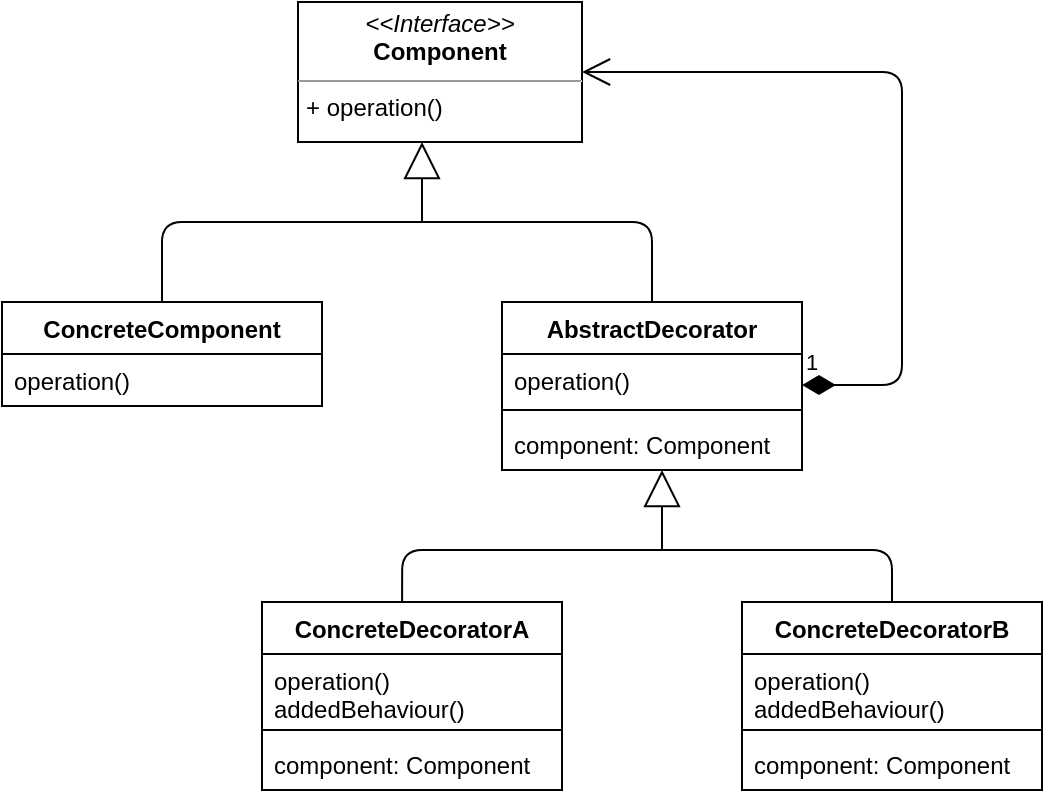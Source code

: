 <mxfile version="14.8.0" type="device"><diagram id="C5RBs43oDa-KdzZeNtuy" name="Page-1"><mxGraphModel dx="946" dy="527" grid="1" gridSize="10" guides="1" tooltips="1" connect="1" arrows="1" fold="1" page="1" pageScale="1" pageWidth="827" pageHeight="1169" math="0" shadow="0"><root><mxCell id="WIyWlLk6GJQsqaUBKTNV-0"/><mxCell id="WIyWlLk6GJQsqaUBKTNV-1" parent="WIyWlLk6GJQsqaUBKTNV-0"/><mxCell id="xpm_eifjl7IR6TQl28QM-5" value="ConcreteComponent" style="swimlane;fontStyle=1;align=center;verticalAlign=top;childLayout=stackLayout;horizontal=1;startSize=26;horizontalStack=0;resizeParent=1;resizeParentMax=0;resizeLast=0;collapsible=1;marginBottom=0;" vertex="1" parent="WIyWlLk6GJQsqaUBKTNV-1"><mxGeometry x="140" y="240" width="160" height="52" as="geometry"><mxRectangle x="320" y="100" width="100" height="26" as="alternateBounds"/></mxGeometry></mxCell><mxCell id="xpm_eifjl7IR6TQl28QM-6" value="operation()" style="text;strokeColor=none;fillColor=none;align=left;verticalAlign=top;spacingLeft=4;spacingRight=4;overflow=hidden;rotatable=0;points=[[0,0.5],[1,0.5]];portConstraint=eastwest;" vertex="1" parent="xpm_eifjl7IR6TQl28QM-5"><mxGeometry y="26" width="160" height="26" as="geometry"/></mxCell><mxCell id="xpm_eifjl7IR6TQl28QM-7" value="AbstractDecorator" style="swimlane;fontStyle=1;align=center;verticalAlign=top;childLayout=stackLayout;horizontal=1;startSize=26;horizontalStack=0;resizeParent=1;resizeParentMax=0;resizeLast=0;collapsible=1;marginBottom=0;" vertex="1" parent="WIyWlLk6GJQsqaUBKTNV-1"><mxGeometry x="390" y="240" width="150" height="84" as="geometry"><mxRectangle x="320" y="100" width="100" height="26" as="alternateBounds"/></mxGeometry></mxCell><mxCell id="xpm_eifjl7IR6TQl28QM-8" value="operation()" style="text;strokeColor=none;fillColor=none;align=left;verticalAlign=top;spacingLeft=4;spacingRight=4;overflow=hidden;rotatable=0;points=[[0,0.5],[1,0.5]];portConstraint=eastwest;" vertex="1" parent="xpm_eifjl7IR6TQl28QM-7"><mxGeometry y="26" width="150" height="24" as="geometry"/></mxCell><mxCell id="xpm_eifjl7IR6TQl28QM-15" value="" style="line;strokeWidth=1;fillColor=none;align=left;verticalAlign=middle;spacingTop=-1;spacingLeft=3;spacingRight=3;rotatable=0;labelPosition=right;points=[];portConstraint=eastwest;" vertex="1" parent="xpm_eifjl7IR6TQl28QM-7"><mxGeometry y="50" width="150" height="8" as="geometry"/></mxCell><mxCell id="xpm_eifjl7IR6TQl28QM-14" value="component: Component" style="text;strokeColor=none;fillColor=none;align=left;verticalAlign=top;spacingLeft=4;spacingRight=4;overflow=hidden;rotatable=0;points=[[0,0.5],[1,0.5]];portConstraint=eastwest;" vertex="1" parent="xpm_eifjl7IR6TQl28QM-7"><mxGeometry y="58" width="150" height="26" as="geometry"/></mxCell><mxCell id="xpm_eifjl7IR6TQl28QM-18" value="&lt;p style=&quot;margin: 0px ; margin-top: 4px ; text-align: center&quot;&gt;&lt;i&gt;&amp;lt;&amp;lt;Interface&amp;gt;&amp;gt;&lt;/i&gt;&lt;br&gt;&lt;b&gt;Component&lt;/b&gt;&lt;/p&gt;&lt;hr size=&quot;1&quot;&gt;&lt;p style=&quot;margin: 0px ; margin-left: 4px&quot;&gt;+ operation()&lt;br&gt;&lt;/p&gt;" style="verticalAlign=top;align=left;overflow=fill;fontSize=12;fontFamily=Helvetica;html=1;" vertex="1" parent="WIyWlLk6GJQsqaUBKTNV-1"><mxGeometry x="288" y="90" width="142" height="70" as="geometry"/></mxCell><mxCell id="xpm_eifjl7IR6TQl28QM-19" value="ConcreteDecoratorB" style="swimlane;fontStyle=1;align=center;verticalAlign=top;childLayout=stackLayout;horizontal=1;startSize=26;horizontalStack=0;resizeParent=1;resizeParentMax=0;resizeLast=0;collapsible=1;marginBottom=0;" vertex="1" parent="WIyWlLk6GJQsqaUBKTNV-1"><mxGeometry x="510" y="390" width="150" height="94" as="geometry"><mxRectangle x="320" y="100" width="100" height="26" as="alternateBounds"/></mxGeometry></mxCell><mxCell id="xpm_eifjl7IR6TQl28QM-20" value="operation()&#10;addedBehaviour()" style="text;strokeColor=none;fillColor=none;align=left;verticalAlign=top;spacingLeft=4;spacingRight=4;overflow=hidden;rotatable=0;points=[[0,0.5],[1,0.5]];portConstraint=eastwest;" vertex="1" parent="xpm_eifjl7IR6TQl28QM-19"><mxGeometry y="26" width="150" height="34" as="geometry"/></mxCell><mxCell id="xpm_eifjl7IR6TQl28QM-21" value="" style="line;strokeWidth=1;fillColor=none;align=left;verticalAlign=middle;spacingTop=-1;spacingLeft=3;spacingRight=3;rotatable=0;labelPosition=right;points=[];portConstraint=eastwest;" vertex="1" parent="xpm_eifjl7IR6TQl28QM-19"><mxGeometry y="60" width="150" height="8" as="geometry"/></mxCell><mxCell id="xpm_eifjl7IR6TQl28QM-22" value="component: Component" style="text;strokeColor=none;fillColor=none;align=left;verticalAlign=top;spacingLeft=4;spacingRight=4;overflow=hidden;rotatable=0;points=[[0,0.5],[1,0.5]];portConstraint=eastwest;" vertex="1" parent="xpm_eifjl7IR6TQl28QM-19"><mxGeometry y="68" width="150" height="26" as="geometry"/></mxCell><mxCell id="xpm_eifjl7IR6TQl28QM-23" value="ConcreteDecoratorA" style="swimlane;fontStyle=1;align=center;verticalAlign=top;childLayout=stackLayout;horizontal=1;startSize=26;horizontalStack=0;resizeParent=1;resizeParentMax=0;resizeLast=0;collapsible=1;marginBottom=0;" vertex="1" parent="WIyWlLk6GJQsqaUBKTNV-1"><mxGeometry x="270" y="390" width="150" height="94" as="geometry"><mxRectangle x="320" y="100" width="100" height="26" as="alternateBounds"/></mxGeometry></mxCell><mxCell id="xpm_eifjl7IR6TQl28QM-24" value="operation()&#10;addedBehaviour()" style="text;strokeColor=none;fillColor=none;align=left;verticalAlign=top;spacingLeft=4;spacingRight=4;overflow=hidden;rotatable=0;points=[[0,0.5],[1,0.5]];portConstraint=eastwest;" vertex="1" parent="xpm_eifjl7IR6TQl28QM-23"><mxGeometry y="26" width="150" height="34" as="geometry"/></mxCell><mxCell id="xpm_eifjl7IR6TQl28QM-25" value="" style="line;strokeWidth=1;fillColor=none;align=left;verticalAlign=middle;spacingTop=-1;spacingLeft=3;spacingRight=3;rotatable=0;labelPosition=right;points=[];portConstraint=eastwest;" vertex="1" parent="xpm_eifjl7IR6TQl28QM-23"><mxGeometry y="60" width="150" height="8" as="geometry"/></mxCell><mxCell id="xpm_eifjl7IR6TQl28QM-26" value="component: Component" style="text;strokeColor=none;fillColor=none;align=left;verticalAlign=top;spacingLeft=4;spacingRight=4;overflow=hidden;rotatable=0;points=[[0,0.5],[1,0.5]];portConstraint=eastwest;" vertex="1" parent="xpm_eifjl7IR6TQl28QM-23"><mxGeometry y="68" width="150" height="26" as="geometry"/></mxCell><mxCell id="xpm_eifjl7IR6TQl28QM-31" value="" style="endArrow=block;endSize=16;endFill=0;html=1;" edge="1" parent="WIyWlLk6GJQsqaUBKTNV-1"><mxGeometry width="160" relative="1" as="geometry"><mxPoint x="350" y="200" as="sourcePoint"/><mxPoint x="350" y="160" as="targetPoint"/></mxGeometry></mxCell><mxCell id="xpm_eifjl7IR6TQl28QM-32" value="" style="endArrow=none;html=1;edgeStyle=orthogonalEdgeStyle;entryX=0.5;entryY=0;entryDx=0;entryDy=0;exitX=0.5;exitY=0;exitDx=0;exitDy=0;" edge="1" parent="WIyWlLk6GJQsqaUBKTNV-1" source="xpm_eifjl7IR6TQl28QM-5" target="xpm_eifjl7IR6TQl28QM-7"><mxGeometry relative="1" as="geometry"><mxPoint x="270" y="220" as="sourcePoint"/><mxPoint x="430" y="220" as="targetPoint"/><Array as="points"><mxPoint x="220" y="200"/><mxPoint x="465" y="200"/></Array></mxGeometry></mxCell><mxCell id="xpm_eifjl7IR6TQl28QM-36" value="" style="endArrow=block;endSize=16;endFill=0;html=1;" edge="1" parent="WIyWlLk6GJQsqaUBKTNV-1"><mxGeometry width="160" relative="1" as="geometry"><mxPoint x="470" y="364" as="sourcePoint"/><mxPoint x="470" y="324" as="targetPoint"/></mxGeometry></mxCell><mxCell id="xpm_eifjl7IR6TQl28QM-37" value="" style="endArrow=none;html=1;edgeStyle=orthogonalEdgeStyle;entryX=0.5;entryY=0;entryDx=0;entryDy=0;exitX=0.467;exitY=0;exitDx=0;exitDy=0;exitPerimeter=0;" edge="1" parent="WIyWlLk6GJQsqaUBKTNV-1" source="xpm_eifjl7IR6TQl28QM-23" target="xpm_eifjl7IR6TQl28QM-19"><mxGeometry relative="1" as="geometry"><mxPoint x="340" y="404" as="sourcePoint"/><mxPoint x="585" y="404" as="targetPoint"/><Array as="points"><mxPoint x="340" y="364"/><mxPoint x="585" y="364"/></Array></mxGeometry></mxCell><mxCell id="xpm_eifjl7IR6TQl28QM-39" value="1" style="endArrow=open;html=1;endSize=12;startArrow=diamondThin;startSize=14;startFill=1;edgeStyle=orthogonalEdgeStyle;align=left;verticalAlign=bottom;entryX=1;entryY=0.5;entryDx=0;entryDy=0;" edge="1" parent="WIyWlLk6GJQsqaUBKTNV-1" target="xpm_eifjl7IR6TQl28QM-18"><mxGeometry x="-1" y="3" relative="1" as="geometry"><mxPoint x="540" y="281.5" as="sourcePoint"/><mxPoint x="700" y="281.5" as="targetPoint"/><Array as="points"><mxPoint x="590" y="282"/><mxPoint x="590" y="125"/></Array></mxGeometry></mxCell></root></mxGraphModel></diagram></mxfile>